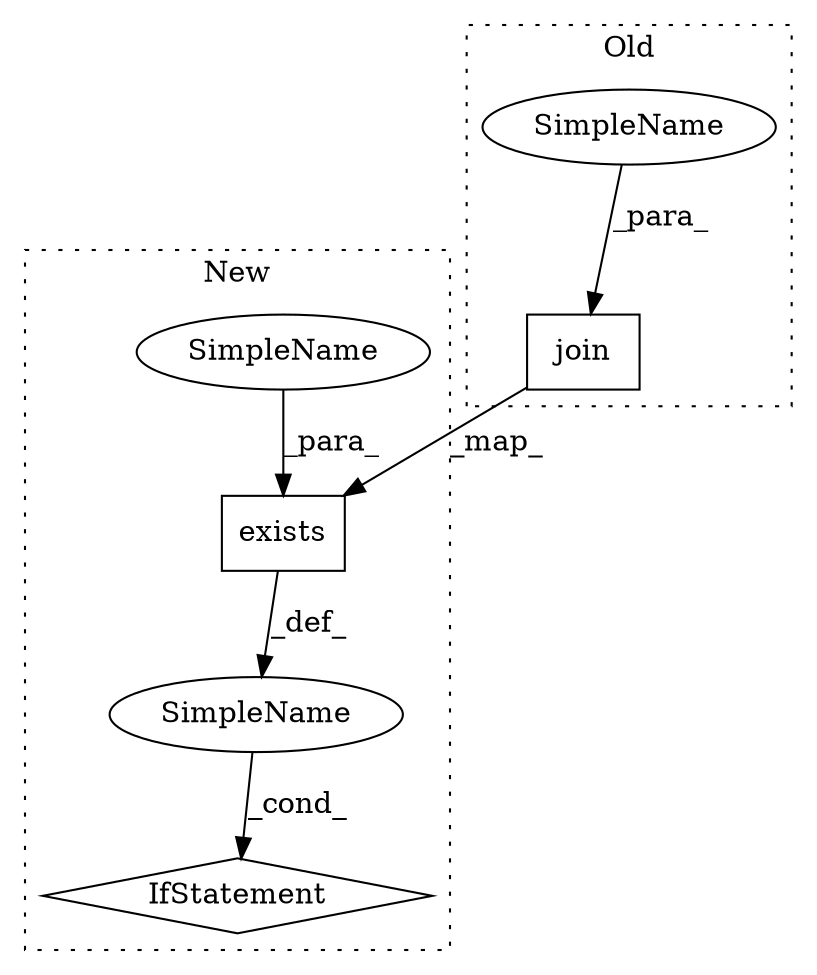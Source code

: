 digraph G {
subgraph cluster0 {
1 [label="join" a="32" s="993,1011" l="5,1" shape="box"];
6 [label="SimpleName" a="42" s="998" l="13" shape="ellipse"];
label = "Old";
style="dotted";
}
subgraph cluster1 {
2 [label="exists" a="32" s="1085,1100" l="7,1" shape="box"];
3 [label="SimpleName" a="42" s="" l="" shape="ellipse"];
4 [label="IfStatement" a="25" s="1073,1101" l="4,2" shape="diamond"];
5 [label="SimpleName" a="42" s="1092" l="8" shape="ellipse"];
label = "New";
style="dotted";
}
1 -> 2 [label="_map_"];
2 -> 3 [label="_def_"];
3 -> 4 [label="_cond_"];
5 -> 2 [label="_para_"];
6 -> 1 [label="_para_"];
}